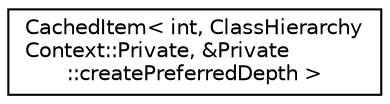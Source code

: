 digraph "Graphical Class Hierarchy"
{
 // LATEX_PDF_SIZE
  edge [fontname="Helvetica",fontsize="10",labelfontname="Helvetica",labelfontsize="10"];
  node [fontname="Helvetica",fontsize="10",shape=record];
  rankdir="LR";
  Node0 [label="CachedItem\< int, ClassHierarchy\lContext::Private, &Private\l::createPreferredDepth \>",height=0.2,width=0.4,color="black", fillcolor="white", style="filled",URL="$classCachedItem.html",tooltip=" "];
}
